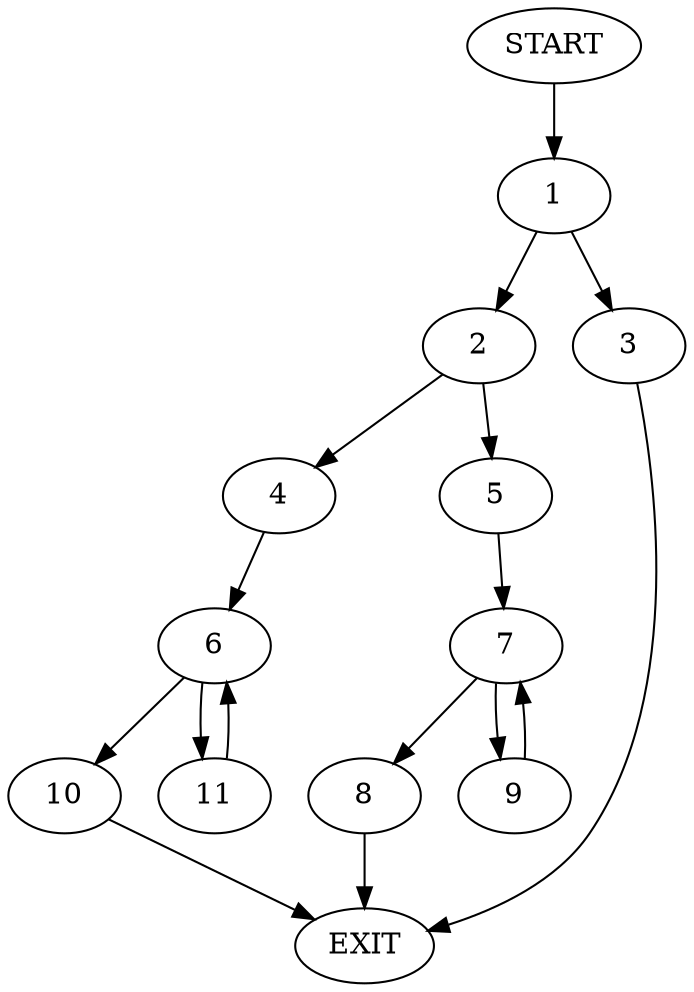digraph {
0 [label="START"]
12 [label="EXIT"]
0 -> 1
1 -> 2
1 -> 3
2 -> 4
2 -> 5
3 -> 12
4 -> 6
5 -> 7
7 -> 8
7 -> 9
8 -> 12
9 -> 7
6 -> 10
6 -> 11
11 -> 6
10 -> 12
}
